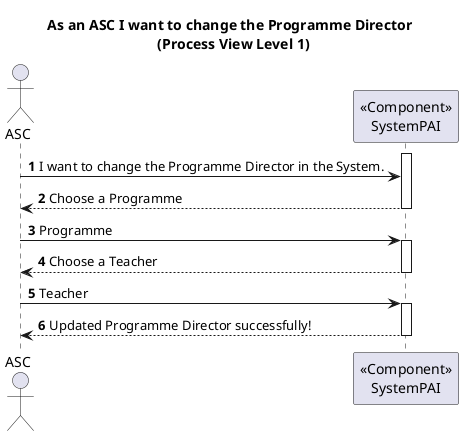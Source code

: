@startuml
autonumber

title As an ASC I want to change the Programme Director \n (Process View Level 1)

actor ASC as Admin
participant "<<Component>>\nSystemPAI" as System

activate System
Admin -> System  : I want to change the Programme Director in the System.

System --> Admin --: Choose a Programme

Admin -> System  ++: Programme

System --> Admin --: Choose a Teacher

Admin -> System  ++: Teacher

System --> Admin --: Updated Programme Director successfully!

deactivate System
@enduml